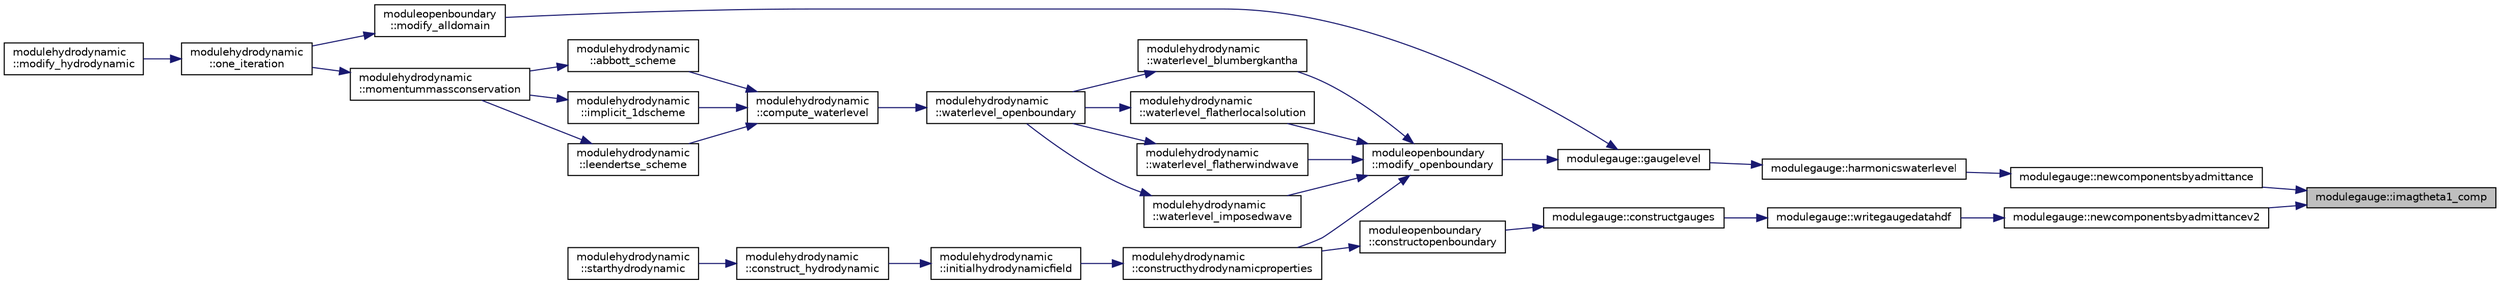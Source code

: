 digraph "modulegauge::imagtheta1_comp"
{
 // LATEX_PDF_SIZE
  edge [fontname="Helvetica",fontsize="10",labelfontname="Helvetica",labelfontsize="10"];
  node [fontname="Helvetica",fontsize="10",shape=record];
  rankdir="RL";
  Node1 [label="modulegauge::imagtheta1_comp",height=0.2,width=0.4,color="black", fillcolor="grey75", style="filled", fontcolor="black",tooltip=" "];
  Node1 -> Node2 [dir="back",color="midnightblue",fontsize="10",style="solid"];
  Node2 [label="modulegauge::newcomponentsbyadmittance",height=0.2,width=0.4,color="black", fillcolor="white", style="filled",URL="$namespacemodulegauge.html#a595eb00804040bb46c4684d46b5ed2eb",tooltip=" "];
  Node2 -> Node3 [dir="back",color="midnightblue",fontsize="10",style="solid"];
  Node3 [label="modulegauge::harmonicswaterlevel",height=0.2,width=0.4,color="black", fillcolor="white", style="filled",URL="$namespacemodulegauge.html#a7de5a32e5ee02eaed3c8a598bbb65cb9",tooltip=" "];
  Node3 -> Node4 [dir="back",color="midnightblue",fontsize="10",style="solid"];
  Node4 [label="modulegauge::gaugelevel",height=0.2,width=0.4,color="black", fillcolor="white", style="filled",URL="$namespacemodulegauge.html#a40e51c18500557c90968e17a5ec8a550",tooltip=" "];
  Node4 -> Node5 [dir="back",color="midnightblue",fontsize="10",style="solid"];
  Node5 [label="moduleopenboundary\l::modify_alldomain",height=0.2,width=0.4,color="black", fillcolor="white", style="filled",URL="$namespacemoduleopenboundary.html#aff2a2f4ab16c35a036f9e00575fed103",tooltip=" "];
  Node5 -> Node6 [dir="back",color="midnightblue",fontsize="10",style="solid"];
  Node6 [label="modulehydrodynamic\l::one_iteration",height=0.2,width=0.4,color="black", fillcolor="white", style="filled",URL="$namespacemodulehydrodynamic.html#a054b8ffaff698f4cc430c2f7f0bc0da9",tooltip=" "];
  Node6 -> Node7 [dir="back",color="midnightblue",fontsize="10",style="solid"];
  Node7 [label="modulehydrodynamic\l::modify_hydrodynamic",height=0.2,width=0.4,color="black", fillcolor="white", style="filled",URL="$namespacemodulehydrodynamic.html#a54656696e009a87a266514744beb5baa",tooltip=" "];
  Node4 -> Node8 [dir="back",color="midnightblue",fontsize="10",style="solid"];
  Node8 [label="moduleopenboundary\l::modify_openboundary",height=0.2,width=0.4,color="black", fillcolor="white", style="filled",URL="$namespacemoduleopenboundary.html#ab4eb76c328f66777a2d624134933208e",tooltip=" "];
  Node8 -> Node9 [dir="back",color="midnightblue",fontsize="10",style="solid"];
  Node9 [label="modulehydrodynamic\l::constructhydrodynamicproperties",height=0.2,width=0.4,color="black", fillcolor="white", style="filled",URL="$namespacemodulehydrodynamic.html#af871717e205963c29069ba0ee23cd512",tooltip=" "];
  Node9 -> Node10 [dir="back",color="midnightblue",fontsize="10",style="solid"];
  Node10 [label="modulehydrodynamic\l::initialhydrodynamicfield",height=0.2,width=0.4,color="black", fillcolor="white", style="filled",URL="$namespacemodulehydrodynamic.html#a4627a0c2583b12e5490b0ddf81573972",tooltip=" "];
  Node10 -> Node11 [dir="back",color="midnightblue",fontsize="10",style="solid"];
  Node11 [label="modulehydrodynamic\l::construct_hydrodynamic",height=0.2,width=0.4,color="black", fillcolor="white", style="filled",URL="$namespacemodulehydrodynamic.html#a71f29b5c93f202c8e783ecb892b1b497",tooltip=" "];
  Node11 -> Node12 [dir="back",color="midnightblue",fontsize="10",style="solid"];
  Node12 [label="modulehydrodynamic\l::starthydrodynamic",height=0.2,width=0.4,color="black", fillcolor="white", style="filled",URL="$namespacemodulehydrodynamic.html#aa7fce185f2ed7a388275da8a22d7d150",tooltip=" "];
  Node8 -> Node13 [dir="back",color="midnightblue",fontsize="10",style="solid"];
  Node13 [label="modulehydrodynamic\l::waterlevel_blumbergkantha",height=0.2,width=0.4,color="black", fillcolor="white", style="filled",URL="$namespacemodulehydrodynamic.html#ae5c38adbe04a8331efddb3eb147a9de3",tooltip=" "];
  Node13 -> Node14 [dir="back",color="midnightblue",fontsize="10",style="solid"];
  Node14 [label="modulehydrodynamic\l::waterlevel_openboundary",height=0.2,width=0.4,color="black", fillcolor="white", style="filled",URL="$namespacemodulehydrodynamic.html#abc3f56e92d973f39a2bde89ee0ee561f",tooltip=" "];
  Node14 -> Node15 [dir="back",color="midnightblue",fontsize="10",style="solid"];
  Node15 [label="modulehydrodynamic\l::compute_waterlevel",height=0.2,width=0.4,color="black", fillcolor="white", style="filled",URL="$namespacemodulehydrodynamic.html#abe745b3932a59db4111fe2798a0c335d",tooltip=" "];
  Node15 -> Node16 [dir="back",color="midnightblue",fontsize="10",style="solid"];
  Node16 [label="modulehydrodynamic\l::abbott_scheme",height=0.2,width=0.4,color="black", fillcolor="white", style="filled",URL="$namespacemodulehydrodynamic.html#ab24f3a1aadd0e5ea548005ab690517a5",tooltip=" "];
  Node16 -> Node17 [dir="back",color="midnightblue",fontsize="10",style="solid"];
  Node17 [label="modulehydrodynamic\l::momentummassconservation",height=0.2,width=0.4,color="black", fillcolor="white", style="filled",URL="$namespacemodulehydrodynamic.html#aa05a995dd1f1f6550d1ecdfb0a0bab47",tooltip=" "];
  Node17 -> Node6 [dir="back",color="midnightblue",fontsize="10",style="solid"];
  Node15 -> Node18 [dir="back",color="midnightblue",fontsize="10",style="solid"];
  Node18 [label="modulehydrodynamic\l::implicit_1dscheme",height=0.2,width=0.4,color="black", fillcolor="white", style="filled",URL="$namespacemodulehydrodynamic.html#aad271ff300fe974ab4d13ed6f1bd315d",tooltip=" "];
  Node18 -> Node17 [dir="back",color="midnightblue",fontsize="10",style="solid"];
  Node15 -> Node19 [dir="back",color="midnightblue",fontsize="10",style="solid"];
  Node19 [label="modulehydrodynamic\l::leendertse_scheme",height=0.2,width=0.4,color="black", fillcolor="white", style="filled",URL="$namespacemodulehydrodynamic.html#a8ca7371a9688becd96976013be92880a",tooltip=" "];
  Node19 -> Node17 [dir="back",color="midnightblue",fontsize="10",style="solid"];
  Node8 -> Node20 [dir="back",color="midnightblue",fontsize="10",style="solid"];
  Node20 [label="modulehydrodynamic\l::waterlevel_flatherlocalsolution",height=0.2,width=0.4,color="black", fillcolor="white", style="filled",URL="$namespacemodulehydrodynamic.html#a9e27696e9df4a46aae637e4ecb5bb626",tooltip=" "];
  Node20 -> Node14 [dir="back",color="midnightblue",fontsize="10",style="solid"];
  Node8 -> Node21 [dir="back",color="midnightblue",fontsize="10",style="solid"];
  Node21 [label="modulehydrodynamic\l::waterlevel_flatherwindwave",height=0.2,width=0.4,color="black", fillcolor="white", style="filled",URL="$namespacemodulehydrodynamic.html#aa36b2a7f404946cca85cc210b1e51696",tooltip=" "];
  Node21 -> Node14 [dir="back",color="midnightblue",fontsize="10",style="solid"];
  Node8 -> Node22 [dir="back",color="midnightblue",fontsize="10",style="solid"];
  Node22 [label="modulehydrodynamic\l::waterlevel_imposedwave",height=0.2,width=0.4,color="black", fillcolor="white", style="filled",URL="$namespacemodulehydrodynamic.html#a25549ff328b3933642ae5a9112a7d2ba",tooltip=" "];
  Node22 -> Node14 [dir="back",color="midnightblue",fontsize="10",style="solid"];
  Node1 -> Node23 [dir="back",color="midnightblue",fontsize="10",style="solid"];
  Node23 [label="modulegauge::newcomponentsbyadmittancev2",height=0.2,width=0.4,color="black", fillcolor="white", style="filled",URL="$namespacemodulegauge.html#ac754b86d90578ff131adeb4a3ac03dc5",tooltip=" "];
  Node23 -> Node24 [dir="back",color="midnightblue",fontsize="10",style="solid"];
  Node24 [label="modulegauge::writegaugedatahdf",height=0.2,width=0.4,color="black", fillcolor="white", style="filled",URL="$namespacemodulegauge.html#a473e631b98b7b3cb869f4ede62f77425",tooltip=" "];
  Node24 -> Node25 [dir="back",color="midnightblue",fontsize="10",style="solid"];
  Node25 [label="modulegauge::constructgauges",height=0.2,width=0.4,color="black", fillcolor="white", style="filled",URL="$namespacemodulegauge.html#a5f441d56f4c693dc4323df1e0d702ea6",tooltip=" "];
  Node25 -> Node26 [dir="back",color="midnightblue",fontsize="10",style="solid"];
  Node26 [label="moduleopenboundary\l::constructopenboundary",height=0.2,width=0.4,color="black", fillcolor="white", style="filled",URL="$namespacemoduleopenboundary.html#a4de0cd486a833b86ff9e035de046ff81",tooltip=" "];
  Node26 -> Node9 [dir="back",color="midnightblue",fontsize="10",style="solid"];
}
